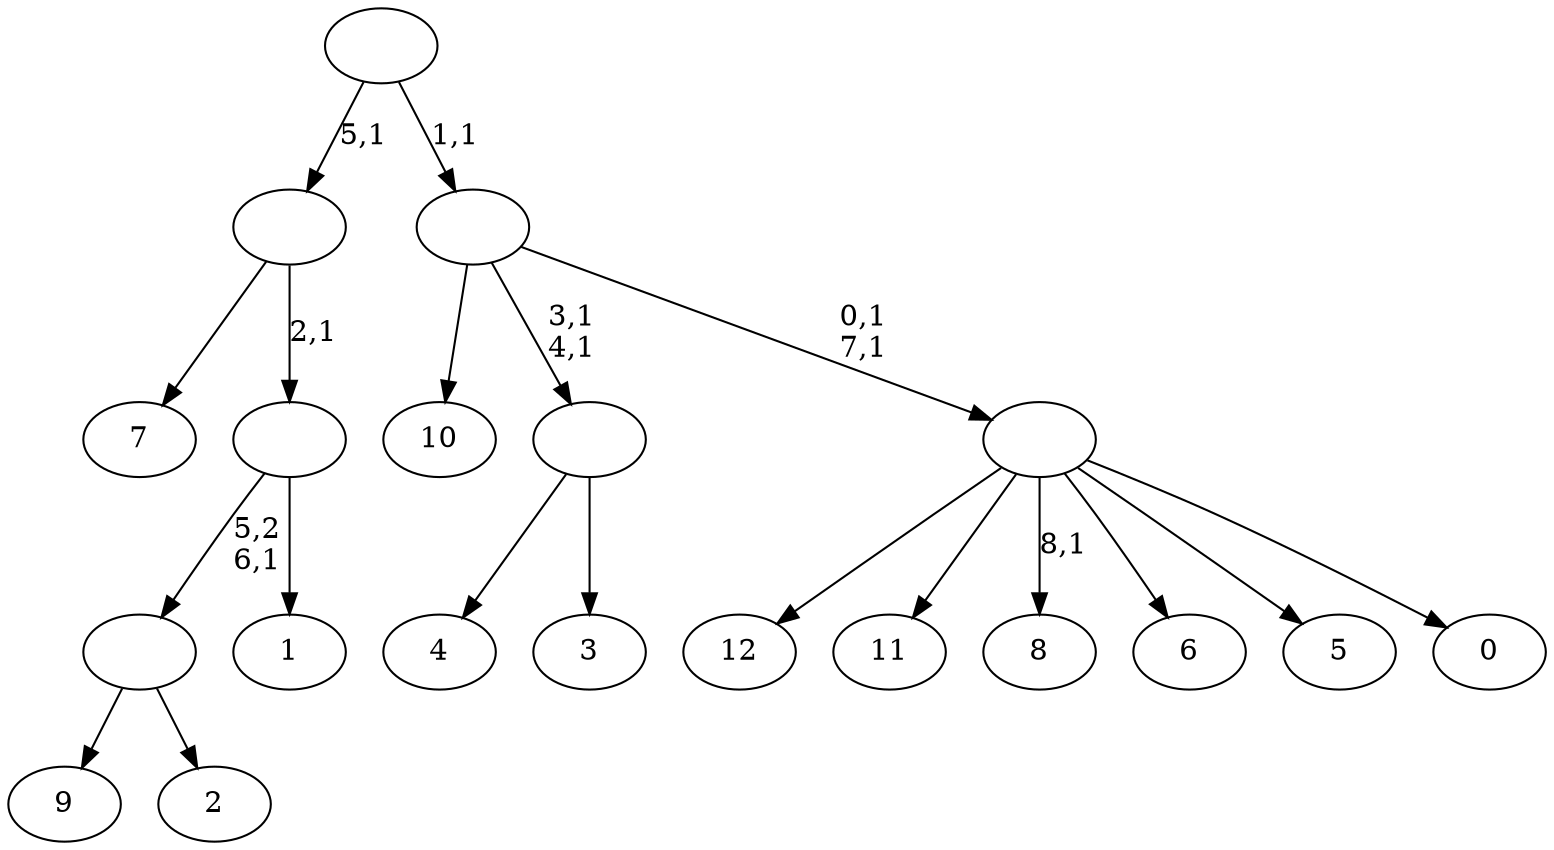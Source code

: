 digraph T {
	22 [label="12"]
	21 [label="11"]
	20 [label="10"]
	19 [label="9"]
	18 [label="8"]
	16 [label="7"]
	15 [label="6"]
	14 [label="5"]
	13 [label="4"]
	12 [label="3"]
	11 [label=""]
	9 [label="2"]
	8 [label=""]
	7 [label="1"]
	6 [label=""]
	5 [label=""]
	4 [label="0"]
	3 [label=""]
	1 [label=""]
	0 [label=""]
	11 -> 13 [label=""]
	11 -> 12 [label=""]
	8 -> 19 [label=""]
	8 -> 9 [label=""]
	6 -> 8 [label="5,2\n6,1"]
	6 -> 7 [label=""]
	5 -> 16 [label=""]
	5 -> 6 [label="2,1"]
	3 -> 18 [label="8,1"]
	3 -> 22 [label=""]
	3 -> 21 [label=""]
	3 -> 15 [label=""]
	3 -> 14 [label=""]
	3 -> 4 [label=""]
	1 -> 3 [label="0,1\n7,1"]
	1 -> 11 [label="3,1\n4,1"]
	1 -> 20 [label=""]
	0 -> 5 [label="5,1"]
	0 -> 1 [label="1,1"]
}
